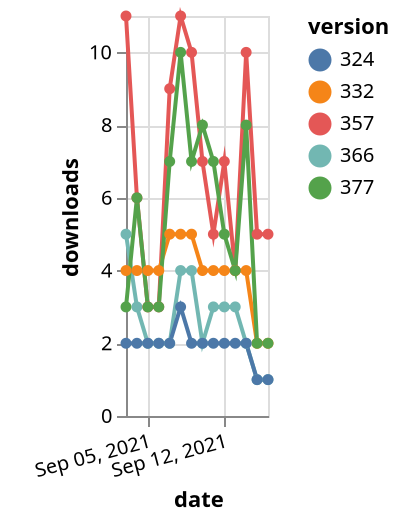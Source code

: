 {"$schema": "https://vega.github.io/schema/vega-lite/v5.json", "description": "A simple bar chart with embedded data.", "data": {"values": [{"date": "2021-09-03", "total": 4473, "delta": 5, "version": "366"}, {"date": "2021-09-04", "total": 4476, "delta": 3, "version": "366"}, {"date": "2021-09-05", "total": 4478, "delta": 2, "version": "366"}, {"date": "2021-09-06", "total": 4480, "delta": 2, "version": "366"}, {"date": "2021-09-07", "total": 4482, "delta": 2, "version": "366"}, {"date": "2021-09-08", "total": 4486, "delta": 4, "version": "366"}, {"date": "2021-09-09", "total": 4490, "delta": 4, "version": "366"}, {"date": "2021-09-10", "total": 4492, "delta": 2, "version": "366"}, {"date": "2021-09-11", "total": 4495, "delta": 3, "version": "366"}, {"date": "2021-09-12", "total": 4498, "delta": 3, "version": "366"}, {"date": "2021-09-13", "total": 4501, "delta": 3, "version": "366"}, {"date": "2021-09-14", "total": 4503, "delta": 2, "version": "366"}, {"date": "2021-09-15", "total": 4504, "delta": 1, "version": "366"}, {"date": "2021-09-16", "total": 4505, "delta": 1, "version": "366"}, {"date": "2021-09-03", "total": 8139, "delta": 11, "version": "357"}, {"date": "2021-09-04", "total": 8145, "delta": 6, "version": "357"}, {"date": "2021-09-05", "total": 8148, "delta": 3, "version": "357"}, {"date": "2021-09-06", "total": 8151, "delta": 3, "version": "357"}, {"date": "2021-09-07", "total": 8160, "delta": 9, "version": "357"}, {"date": "2021-09-08", "total": 8171, "delta": 11, "version": "357"}, {"date": "2021-09-09", "total": 8181, "delta": 10, "version": "357"}, {"date": "2021-09-10", "total": 8188, "delta": 7, "version": "357"}, {"date": "2021-09-11", "total": 8193, "delta": 5, "version": "357"}, {"date": "2021-09-12", "total": 8200, "delta": 7, "version": "357"}, {"date": "2021-09-13", "total": 8204, "delta": 4, "version": "357"}, {"date": "2021-09-14", "total": 8214, "delta": 10, "version": "357"}, {"date": "2021-09-15", "total": 8219, "delta": 5, "version": "357"}, {"date": "2021-09-16", "total": 8224, "delta": 5, "version": "357"}, {"date": "2021-09-03", "total": 7861, "delta": 4, "version": "332"}, {"date": "2021-09-04", "total": 7865, "delta": 4, "version": "332"}, {"date": "2021-09-05", "total": 7869, "delta": 4, "version": "332"}, {"date": "2021-09-06", "total": 7873, "delta": 4, "version": "332"}, {"date": "2021-09-07", "total": 7878, "delta": 5, "version": "332"}, {"date": "2021-09-08", "total": 7883, "delta": 5, "version": "332"}, {"date": "2021-09-09", "total": 7888, "delta": 5, "version": "332"}, {"date": "2021-09-10", "total": 7892, "delta": 4, "version": "332"}, {"date": "2021-09-11", "total": 7896, "delta": 4, "version": "332"}, {"date": "2021-09-12", "total": 7900, "delta": 4, "version": "332"}, {"date": "2021-09-13", "total": 7904, "delta": 4, "version": "332"}, {"date": "2021-09-14", "total": 7908, "delta": 4, "version": "332"}, {"date": "2021-09-15", "total": 7910, "delta": 2, "version": "332"}, {"date": "2021-09-16", "total": 7912, "delta": 2, "version": "332"}, {"date": "2021-09-03", "total": 9334, "delta": 3, "version": "377"}, {"date": "2021-09-04", "total": 9340, "delta": 6, "version": "377"}, {"date": "2021-09-05", "total": 9343, "delta": 3, "version": "377"}, {"date": "2021-09-06", "total": 9346, "delta": 3, "version": "377"}, {"date": "2021-09-07", "total": 9353, "delta": 7, "version": "377"}, {"date": "2021-09-08", "total": 9363, "delta": 10, "version": "377"}, {"date": "2021-09-09", "total": 9370, "delta": 7, "version": "377"}, {"date": "2021-09-10", "total": 9378, "delta": 8, "version": "377"}, {"date": "2021-09-11", "total": 9385, "delta": 7, "version": "377"}, {"date": "2021-09-12", "total": 9390, "delta": 5, "version": "377"}, {"date": "2021-09-13", "total": 9394, "delta": 4, "version": "377"}, {"date": "2021-09-14", "total": 9402, "delta": 8, "version": "377"}, {"date": "2021-09-15", "total": 9404, "delta": 2, "version": "377"}, {"date": "2021-09-16", "total": 9406, "delta": 2, "version": "377"}, {"date": "2021-09-03", "total": 2568, "delta": 2, "version": "324"}, {"date": "2021-09-04", "total": 2570, "delta": 2, "version": "324"}, {"date": "2021-09-05", "total": 2572, "delta": 2, "version": "324"}, {"date": "2021-09-06", "total": 2574, "delta": 2, "version": "324"}, {"date": "2021-09-07", "total": 2576, "delta": 2, "version": "324"}, {"date": "2021-09-08", "total": 2579, "delta": 3, "version": "324"}, {"date": "2021-09-09", "total": 2581, "delta": 2, "version": "324"}, {"date": "2021-09-10", "total": 2583, "delta": 2, "version": "324"}, {"date": "2021-09-11", "total": 2585, "delta": 2, "version": "324"}, {"date": "2021-09-12", "total": 2587, "delta": 2, "version": "324"}, {"date": "2021-09-13", "total": 2589, "delta": 2, "version": "324"}, {"date": "2021-09-14", "total": 2591, "delta": 2, "version": "324"}, {"date": "2021-09-15", "total": 2592, "delta": 1, "version": "324"}, {"date": "2021-09-16", "total": 2593, "delta": 1, "version": "324"}]}, "width": "container", "mark": {"type": "line", "point": {"filled": true}}, "encoding": {"x": {"field": "date", "type": "temporal", "timeUnit": "yearmonthdate", "title": "date", "axis": {"labelAngle": -15}}, "y": {"field": "delta", "type": "quantitative", "title": "downloads"}, "color": {"field": "version", "type": "nominal"}, "tooltip": {"field": "delta"}}}